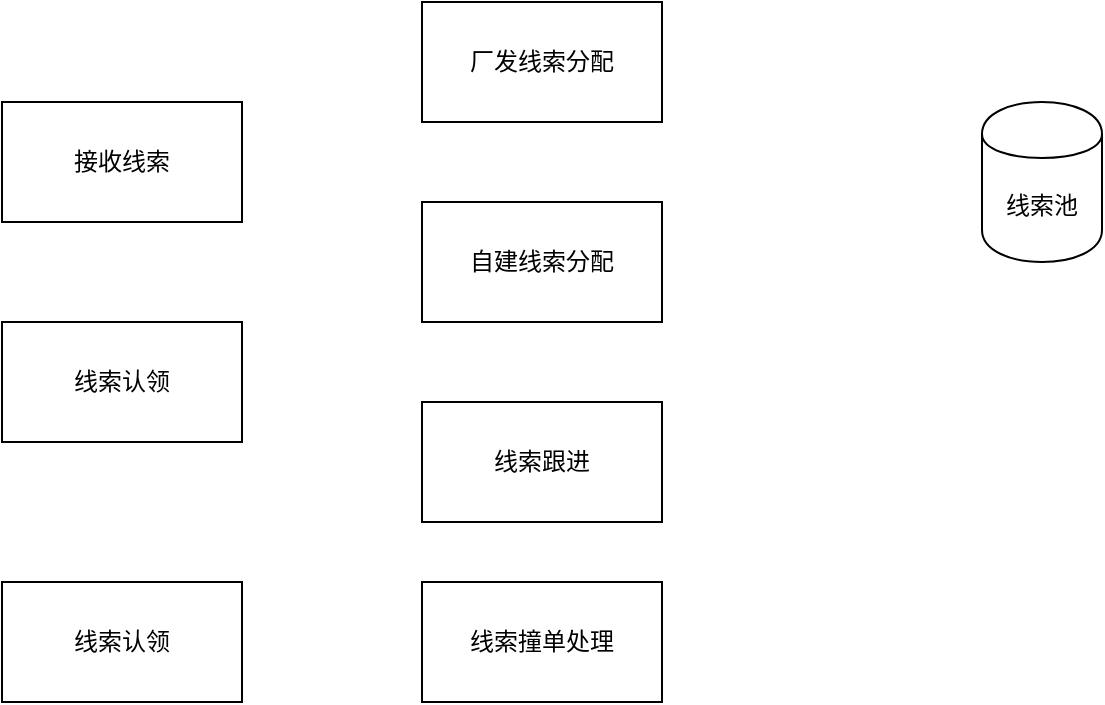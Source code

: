 <mxfile version="12.9.3" type="github" pages="4">
  <diagram id="f0ez7-C6AWG4PlUcnZT3" name="线索处理">
    <mxGraphModel dx="1038" dy="548" grid="1" gridSize="10" guides="1" tooltips="1" connect="1" arrows="1" fold="1" page="1" pageScale="1" pageWidth="827" pageHeight="1169" math="0" shadow="0">
      <root>
        <mxCell id="0" />
        <mxCell id="1" parent="0" />
        <mxCell id="DivTaPBLH887aalMv3sS-1" value="接收线索" style="rounded=0;whiteSpace=wrap;html=1;" vertex="1" parent="1">
          <mxGeometry x="230" y="100" width="120" height="60" as="geometry" />
        </mxCell>
        <mxCell id="DivTaPBLH887aalMv3sS-2" value="厂发线索分配" style="rounded=0;whiteSpace=wrap;html=1;" vertex="1" parent="1">
          <mxGeometry x="440" y="50" width="120" height="60" as="geometry" />
        </mxCell>
        <mxCell id="DivTaPBLH887aalMv3sS-3" value="自建线索分配" style="rounded=0;whiteSpace=wrap;html=1;" vertex="1" parent="1">
          <mxGeometry x="440" y="150" width="120" height="60" as="geometry" />
        </mxCell>
        <mxCell id="DivTaPBLH887aalMv3sS-4" value="线索跟进" style="rounded=0;whiteSpace=wrap;html=1;" vertex="1" parent="1">
          <mxGeometry x="440" y="250" width="120" height="60" as="geometry" />
        </mxCell>
        <mxCell id="DivTaPBLH887aalMv3sS-5" value="线索撞单处理" style="rounded=0;whiteSpace=wrap;html=1;" vertex="1" parent="1">
          <mxGeometry x="440" y="340" width="120" height="60" as="geometry" />
        </mxCell>
        <mxCell id="DivTaPBLH887aalMv3sS-6" value="线索认领" style="rounded=0;whiteSpace=wrap;html=1;" vertex="1" parent="1">
          <mxGeometry x="230" y="210" width="120" height="60" as="geometry" />
        </mxCell>
        <mxCell id="DivTaPBLH887aalMv3sS-7" value="线索认领" style="rounded=0;whiteSpace=wrap;html=1;" vertex="1" parent="1">
          <mxGeometry x="230" y="340" width="120" height="60" as="geometry" />
        </mxCell>
        <mxCell id="DivTaPBLH887aalMv3sS-8" value="线索池" style="shape=cylinder;whiteSpace=wrap;html=1;boundedLbl=1;backgroundOutline=1;" vertex="1" parent="1">
          <mxGeometry x="720" y="100" width="60" height="80" as="geometry" />
        </mxCell>
      </root>
    </mxGraphModel>
  </diagram>
  <diagram id="iXgoWe3_A8TjDLswhFCU" name="到店接待">
    <mxGraphModel dx="1038" dy="548" grid="1" gridSize="10" guides="1" tooltips="1" connect="1" arrows="1" fold="1" page="1" pageScale="1" pageWidth="827" pageHeight="1169" math="0" shadow="0">
      <root>
        <mxCell id="e7aJO2A0lPsmw3YqVbuX-0" />
        <mxCell id="e7aJO2A0lPsmw3YqVbuX-1" parent="e7aJO2A0lPsmw3YqVbuX-0" />
        <mxCell id="VqLthcqkR9YzgvElP-pY-0" value="客户信息收集" style="rounded=0;whiteSpace=wrap;html=1;" vertex="1" parent="e7aJO2A0lPsmw3YqVbuX-1">
          <mxGeometry x="290" y="330" width="120" height="60" as="geometry" />
        </mxCell>
        <mxCell id="VqLthcqkR9YzgvElP-pY-1" value="接待详细" style="rounded=0;whiteSpace=wrap;html=1;" vertex="1" parent="e7aJO2A0lPsmw3YqVbuX-1">
          <mxGeometry x="480" y="330" width="120" height="60" as="geometry" />
        </mxCell>
        <mxCell id="VqLthcqkR9YzgvElP-pY-2" value="邀约试驾" style="rounded=0;whiteSpace=wrap;html=1;" vertex="1" parent="e7aJO2A0lPsmw3YqVbuX-1">
          <mxGeometry x="290" y="440" width="120" height="60" as="geometry" />
        </mxCell>
      </root>
    </mxGraphModel>
  </diagram>
  <diagram id="m2FKepW6P_Q5WLlJB0XP" name="潜客跟进">
    <mxGraphModel dx="1038" dy="548" grid="1" gridSize="10" guides="1" tooltips="1" connect="1" arrows="1" fold="1" page="1" pageScale="1" pageWidth="827" pageHeight="1169" math="0" shadow="0">
      <root>
        <mxCell id="0ijfJQ1TX4C6HV2ijRYg-0" />
        <mxCell id="0ijfJQ1TX4C6HV2ijRYg-1" parent="0ijfJQ1TX4C6HV2ijRYg-0" />
        <mxCell id="0ijfJQ1TX4C6HV2ijRYg-2" value="潜客分配" style="rounded=0;whiteSpace=wrap;html=1;" vertex="1" parent="0ijfJQ1TX4C6HV2ijRYg-1">
          <mxGeometry x="210" y="180" width="120" height="60" as="geometry" />
        </mxCell>
        <mxCell id="0ijfJQ1TX4C6HV2ijRYg-3" value="潜客跟进" style="rounded=0;whiteSpace=wrap;html=1;" vertex="1" parent="0ijfJQ1TX4C6HV2ijRYg-1">
          <mxGeometry x="420" y="180" width="120" height="60" as="geometry" />
        </mxCell>
      </root>
    </mxGraphModel>
  </diagram>
  <diagram id="-bSdfBo7GtqkHfwXiw7m" name="线上沟通">
    <mxGraphModel dx="1038" dy="548" grid="1" gridSize="10" guides="1" tooltips="1" connect="1" arrows="1" fold="1" page="1" pageScale="1" pageWidth="827" pageHeight="1169" math="0" shadow="0">
      <root>
        <mxCell id="OOuKmmkyoSKSzb8Wh_ea-0" />
        <mxCell id="OOuKmmkyoSKSzb8Wh_ea-1" parent="OOuKmmkyoSKSzb8Wh_ea-0" />
        <mxCell id="OOuKmmkyoSKSzb8Wh_ea-2" value="沟通记录" style="rounded=0;whiteSpace=wrap;html=1;" vertex="1" parent="OOuKmmkyoSKSzb8Wh_ea-1">
          <mxGeometry x="320" y="200" width="120" height="60" as="geometry" />
        </mxCell>
      </root>
    </mxGraphModel>
  </diagram>
</mxfile>
